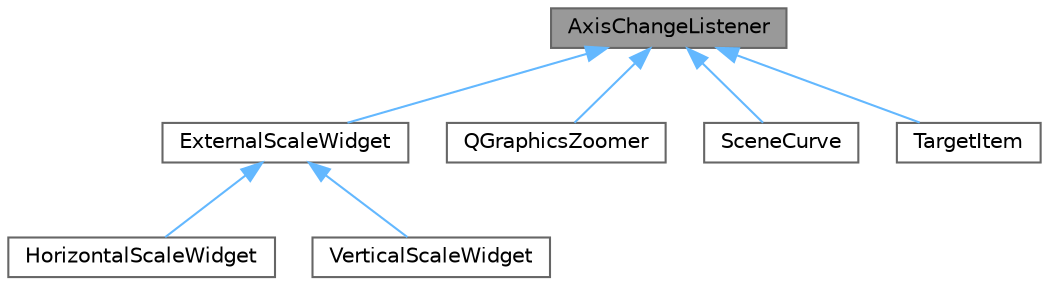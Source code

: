 digraph "AxisChangeListener"
{
 // LATEX_PDF_SIZE
  bgcolor="transparent";
  edge [fontname=Helvetica,fontsize=10,labelfontname=Helvetica,labelfontsize=10];
  node [fontname=Helvetica,fontsize=10,shape=box,height=0.2,width=0.4];
  Node1 [label="AxisChangeListener",height=0.2,width=0.4,color="gray40", fillcolor="grey60", style="filled", fontcolor="black",tooltip="A listener for axis change events."];
  Node1 -> Node2 [dir="back",color="steelblue1",style="solid"];
  Node2 [label="ExternalScaleWidget",height=0.2,width=0.4,color="gray40", fillcolor="white", style="filled",URL="$classExternalScaleWidget.html",tooltip="A widget to configure and draw a scale external to a PlotSceneWidget or any other scroll area whose c..."];
  Node2 -> Node3 [dir="back",color="steelblue1",style="solid"];
  Node3 [label="HorizontalScaleWidget",height=0.2,width=0.4,color="gray40", fillcolor="white", style="filled",URL="$classHorizontalScaleWidget.html",tooltip="Convenience class that creates a horizontal scale."];
  Node2 -> Node4 [dir="back",color="steelblue1",style="solid"];
  Node4 [label="VerticalScaleWidget",height=0.2,width=0.4,color="gray40", fillcolor="white", style="filled",URL="$classVerticalScaleWidget.html",tooltip="Convenience class that creates a vertical scale."];
  Node1 -> Node5 [dir="back",color="steelblue1",style="solid"];
  Node5 [label="QGraphicsZoomer",height=0.2,width=0.4,color="gray40", fillcolor="white", style="filled",URL="$classQGraphicsZoomer.html",tooltip=" "];
  Node1 -> Node6 [dir="back",color="steelblue1",style="solid"];
  Node6 [label="SceneCurve",height=0.2,width=0.4,color="gray40", fillcolor="white", style="filled",URL="$classSceneCurve.html",tooltip=" "];
  Node1 -> Node7 [dir="back",color="steelblue1",style="solid"];
  Node7 [label="TargetItem",height=0.2,width=0.4,color="gray40", fillcolor="white", style="filled",URL="$classTargetItem.html",tooltip="A QGraphicsObject that can be moved and can be attached to a writer in order to write a value accordi..."];
}
